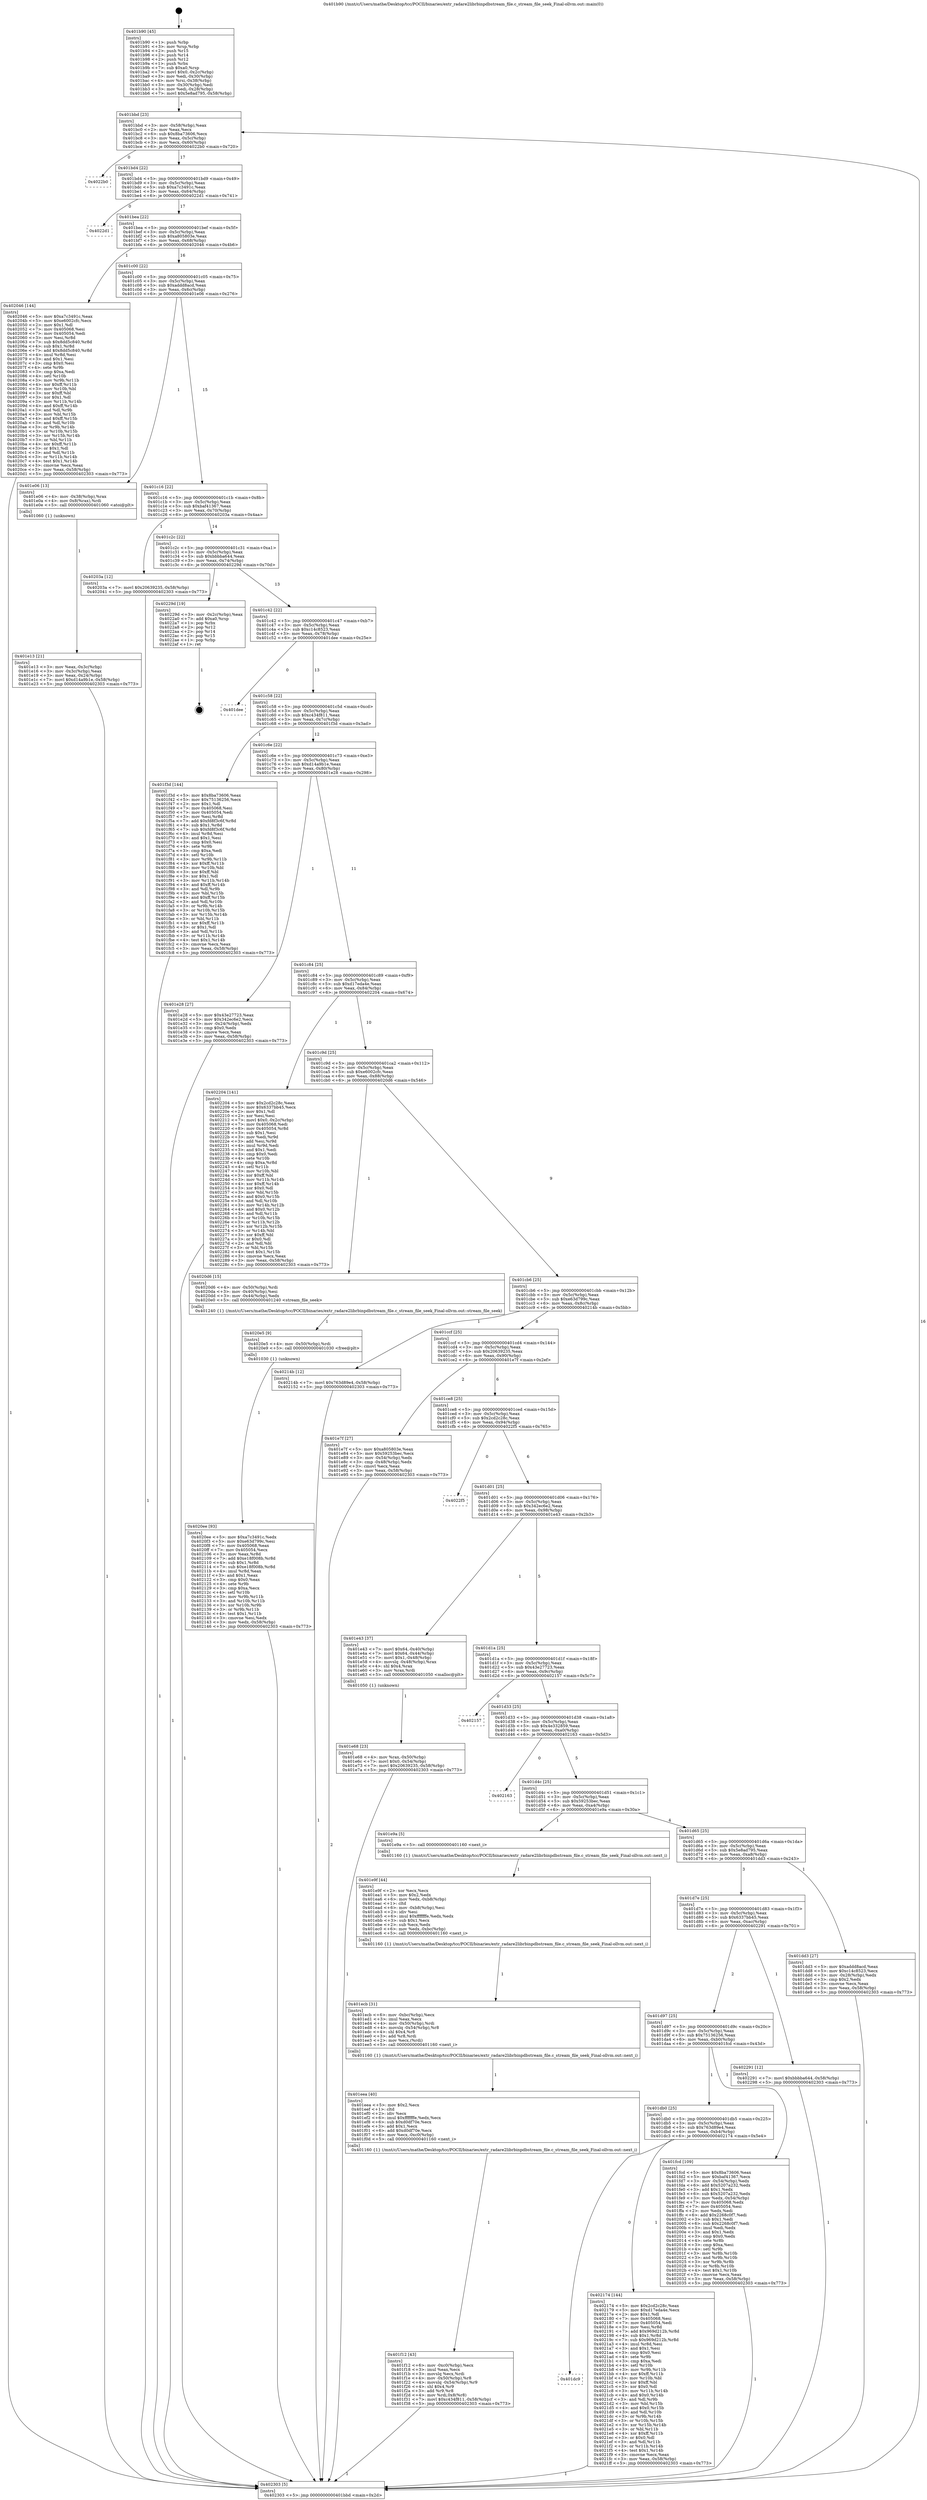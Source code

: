 digraph "0x401b90" {
  label = "0x401b90 (/mnt/c/Users/mathe/Desktop/tcc/POCII/binaries/extr_radare2librbinpdbstream_file.c_stream_file_seek_Final-ollvm.out::main(0))"
  labelloc = "t"
  node[shape=record]

  Entry [label="",width=0.3,height=0.3,shape=circle,fillcolor=black,style=filled]
  "0x401bbd" [label="{
     0x401bbd [23]\l
     | [instrs]\l
     &nbsp;&nbsp;0x401bbd \<+3\>: mov -0x58(%rbp),%eax\l
     &nbsp;&nbsp;0x401bc0 \<+2\>: mov %eax,%ecx\l
     &nbsp;&nbsp;0x401bc2 \<+6\>: sub $0x8ba73606,%ecx\l
     &nbsp;&nbsp;0x401bc8 \<+3\>: mov %eax,-0x5c(%rbp)\l
     &nbsp;&nbsp;0x401bcb \<+3\>: mov %ecx,-0x60(%rbp)\l
     &nbsp;&nbsp;0x401bce \<+6\>: je 00000000004022b0 \<main+0x720\>\l
  }"]
  "0x4022b0" [label="{
     0x4022b0\l
  }", style=dashed]
  "0x401bd4" [label="{
     0x401bd4 [22]\l
     | [instrs]\l
     &nbsp;&nbsp;0x401bd4 \<+5\>: jmp 0000000000401bd9 \<main+0x49\>\l
     &nbsp;&nbsp;0x401bd9 \<+3\>: mov -0x5c(%rbp),%eax\l
     &nbsp;&nbsp;0x401bdc \<+5\>: sub $0xa7c3491c,%eax\l
     &nbsp;&nbsp;0x401be1 \<+3\>: mov %eax,-0x64(%rbp)\l
     &nbsp;&nbsp;0x401be4 \<+6\>: je 00000000004022d1 \<main+0x741\>\l
  }"]
  Exit [label="",width=0.3,height=0.3,shape=circle,fillcolor=black,style=filled,peripheries=2]
  "0x4022d1" [label="{
     0x4022d1\l
  }", style=dashed]
  "0x401bea" [label="{
     0x401bea [22]\l
     | [instrs]\l
     &nbsp;&nbsp;0x401bea \<+5\>: jmp 0000000000401bef \<main+0x5f\>\l
     &nbsp;&nbsp;0x401bef \<+3\>: mov -0x5c(%rbp),%eax\l
     &nbsp;&nbsp;0x401bf2 \<+5\>: sub $0xa805803e,%eax\l
     &nbsp;&nbsp;0x401bf7 \<+3\>: mov %eax,-0x68(%rbp)\l
     &nbsp;&nbsp;0x401bfa \<+6\>: je 0000000000402046 \<main+0x4b6\>\l
  }"]
  "0x401dc9" [label="{
     0x401dc9\l
  }", style=dashed]
  "0x402046" [label="{
     0x402046 [144]\l
     | [instrs]\l
     &nbsp;&nbsp;0x402046 \<+5\>: mov $0xa7c3491c,%eax\l
     &nbsp;&nbsp;0x40204b \<+5\>: mov $0xe6002cfc,%ecx\l
     &nbsp;&nbsp;0x402050 \<+2\>: mov $0x1,%dl\l
     &nbsp;&nbsp;0x402052 \<+7\>: mov 0x405068,%esi\l
     &nbsp;&nbsp;0x402059 \<+7\>: mov 0x405054,%edi\l
     &nbsp;&nbsp;0x402060 \<+3\>: mov %esi,%r8d\l
     &nbsp;&nbsp;0x402063 \<+7\>: sub $0x8dd5c840,%r8d\l
     &nbsp;&nbsp;0x40206a \<+4\>: sub $0x1,%r8d\l
     &nbsp;&nbsp;0x40206e \<+7\>: add $0x8dd5c840,%r8d\l
     &nbsp;&nbsp;0x402075 \<+4\>: imul %r8d,%esi\l
     &nbsp;&nbsp;0x402079 \<+3\>: and $0x1,%esi\l
     &nbsp;&nbsp;0x40207c \<+3\>: cmp $0x0,%esi\l
     &nbsp;&nbsp;0x40207f \<+4\>: sete %r9b\l
     &nbsp;&nbsp;0x402083 \<+3\>: cmp $0xa,%edi\l
     &nbsp;&nbsp;0x402086 \<+4\>: setl %r10b\l
     &nbsp;&nbsp;0x40208a \<+3\>: mov %r9b,%r11b\l
     &nbsp;&nbsp;0x40208d \<+4\>: xor $0xff,%r11b\l
     &nbsp;&nbsp;0x402091 \<+3\>: mov %r10b,%bl\l
     &nbsp;&nbsp;0x402094 \<+3\>: xor $0xff,%bl\l
     &nbsp;&nbsp;0x402097 \<+3\>: xor $0x1,%dl\l
     &nbsp;&nbsp;0x40209a \<+3\>: mov %r11b,%r14b\l
     &nbsp;&nbsp;0x40209d \<+4\>: and $0xff,%r14b\l
     &nbsp;&nbsp;0x4020a1 \<+3\>: and %dl,%r9b\l
     &nbsp;&nbsp;0x4020a4 \<+3\>: mov %bl,%r15b\l
     &nbsp;&nbsp;0x4020a7 \<+4\>: and $0xff,%r15b\l
     &nbsp;&nbsp;0x4020ab \<+3\>: and %dl,%r10b\l
     &nbsp;&nbsp;0x4020ae \<+3\>: or %r9b,%r14b\l
     &nbsp;&nbsp;0x4020b1 \<+3\>: or %r10b,%r15b\l
     &nbsp;&nbsp;0x4020b4 \<+3\>: xor %r15b,%r14b\l
     &nbsp;&nbsp;0x4020b7 \<+3\>: or %bl,%r11b\l
     &nbsp;&nbsp;0x4020ba \<+4\>: xor $0xff,%r11b\l
     &nbsp;&nbsp;0x4020be \<+3\>: or $0x1,%dl\l
     &nbsp;&nbsp;0x4020c1 \<+3\>: and %dl,%r11b\l
     &nbsp;&nbsp;0x4020c4 \<+3\>: or %r11b,%r14b\l
     &nbsp;&nbsp;0x4020c7 \<+4\>: test $0x1,%r14b\l
     &nbsp;&nbsp;0x4020cb \<+3\>: cmovne %ecx,%eax\l
     &nbsp;&nbsp;0x4020ce \<+3\>: mov %eax,-0x58(%rbp)\l
     &nbsp;&nbsp;0x4020d1 \<+5\>: jmp 0000000000402303 \<main+0x773\>\l
  }"]
  "0x401c00" [label="{
     0x401c00 [22]\l
     | [instrs]\l
     &nbsp;&nbsp;0x401c00 \<+5\>: jmp 0000000000401c05 \<main+0x75\>\l
     &nbsp;&nbsp;0x401c05 \<+3\>: mov -0x5c(%rbp),%eax\l
     &nbsp;&nbsp;0x401c08 \<+5\>: sub $0xaddd8acd,%eax\l
     &nbsp;&nbsp;0x401c0d \<+3\>: mov %eax,-0x6c(%rbp)\l
     &nbsp;&nbsp;0x401c10 \<+6\>: je 0000000000401e06 \<main+0x276\>\l
  }"]
  "0x402174" [label="{
     0x402174 [144]\l
     | [instrs]\l
     &nbsp;&nbsp;0x402174 \<+5\>: mov $0x2cd2c28c,%eax\l
     &nbsp;&nbsp;0x402179 \<+5\>: mov $0xd17eda4e,%ecx\l
     &nbsp;&nbsp;0x40217e \<+2\>: mov $0x1,%dl\l
     &nbsp;&nbsp;0x402180 \<+7\>: mov 0x405068,%esi\l
     &nbsp;&nbsp;0x402187 \<+7\>: mov 0x405054,%edi\l
     &nbsp;&nbsp;0x40218e \<+3\>: mov %esi,%r8d\l
     &nbsp;&nbsp;0x402191 \<+7\>: add $0x969d212b,%r8d\l
     &nbsp;&nbsp;0x402198 \<+4\>: sub $0x1,%r8d\l
     &nbsp;&nbsp;0x40219c \<+7\>: sub $0x969d212b,%r8d\l
     &nbsp;&nbsp;0x4021a3 \<+4\>: imul %r8d,%esi\l
     &nbsp;&nbsp;0x4021a7 \<+3\>: and $0x1,%esi\l
     &nbsp;&nbsp;0x4021aa \<+3\>: cmp $0x0,%esi\l
     &nbsp;&nbsp;0x4021ad \<+4\>: sete %r9b\l
     &nbsp;&nbsp;0x4021b1 \<+3\>: cmp $0xa,%edi\l
     &nbsp;&nbsp;0x4021b4 \<+4\>: setl %r10b\l
     &nbsp;&nbsp;0x4021b8 \<+3\>: mov %r9b,%r11b\l
     &nbsp;&nbsp;0x4021bb \<+4\>: xor $0xff,%r11b\l
     &nbsp;&nbsp;0x4021bf \<+3\>: mov %r10b,%bl\l
     &nbsp;&nbsp;0x4021c2 \<+3\>: xor $0xff,%bl\l
     &nbsp;&nbsp;0x4021c5 \<+3\>: xor $0x0,%dl\l
     &nbsp;&nbsp;0x4021c8 \<+3\>: mov %r11b,%r14b\l
     &nbsp;&nbsp;0x4021cb \<+4\>: and $0x0,%r14b\l
     &nbsp;&nbsp;0x4021cf \<+3\>: and %dl,%r9b\l
     &nbsp;&nbsp;0x4021d2 \<+3\>: mov %bl,%r15b\l
     &nbsp;&nbsp;0x4021d5 \<+4\>: and $0x0,%r15b\l
     &nbsp;&nbsp;0x4021d9 \<+3\>: and %dl,%r10b\l
     &nbsp;&nbsp;0x4021dc \<+3\>: or %r9b,%r14b\l
     &nbsp;&nbsp;0x4021df \<+3\>: or %r10b,%r15b\l
     &nbsp;&nbsp;0x4021e2 \<+3\>: xor %r15b,%r14b\l
     &nbsp;&nbsp;0x4021e5 \<+3\>: or %bl,%r11b\l
     &nbsp;&nbsp;0x4021e8 \<+4\>: xor $0xff,%r11b\l
     &nbsp;&nbsp;0x4021ec \<+3\>: or $0x0,%dl\l
     &nbsp;&nbsp;0x4021ef \<+3\>: and %dl,%r11b\l
     &nbsp;&nbsp;0x4021f2 \<+3\>: or %r11b,%r14b\l
     &nbsp;&nbsp;0x4021f5 \<+4\>: test $0x1,%r14b\l
     &nbsp;&nbsp;0x4021f9 \<+3\>: cmovne %ecx,%eax\l
     &nbsp;&nbsp;0x4021fc \<+3\>: mov %eax,-0x58(%rbp)\l
     &nbsp;&nbsp;0x4021ff \<+5\>: jmp 0000000000402303 \<main+0x773\>\l
  }"]
  "0x401e06" [label="{
     0x401e06 [13]\l
     | [instrs]\l
     &nbsp;&nbsp;0x401e06 \<+4\>: mov -0x38(%rbp),%rax\l
     &nbsp;&nbsp;0x401e0a \<+4\>: mov 0x8(%rax),%rdi\l
     &nbsp;&nbsp;0x401e0e \<+5\>: call 0000000000401060 \<atoi@plt\>\l
     | [calls]\l
     &nbsp;&nbsp;0x401060 \{1\} (unknown)\l
  }"]
  "0x401c16" [label="{
     0x401c16 [22]\l
     | [instrs]\l
     &nbsp;&nbsp;0x401c16 \<+5\>: jmp 0000000000401c1b \<main+0x8b\>\l
     &nbsp;&nbsp;0x401c1b \<+3\>: mov -0x5c(%rbp),%eax\l
     &nbsp;&nbsp;0x401c1e \<+5\>: sub $0xbaf41367,%eax\l
     &nbsp;&nbsp;0x401c23 \<+3\>: mov %eax,-0x70(%rbp)\l
     &nbsp;&nbsp;0x401c26 \<+6\>: je 000000000040203a \<main+0x4aa\>\l
  }"]
  "0x4020ee" [label="{
     0x4020ee [93]\l
     | [instrs]\l
     &nbsp;&nbsp;0x4020ee \<+5\>: mov $0xa7c3491c,%edx\l
     &nbsp;&nbsp;0x4020f3 \<+5\>: mov $0xe63d799c,%esi\l
     &nbsp;&nbsp;0x4020f8 \<+7\>: mov 0x405068,%eax\l
     &nbsp;&nbsp;0x4020ff \<+7\>: mov 0x405054,%ecx\l
     &nbsp;&nbsp;0x402106 \<+3\>: mov %eax,%r8d\l
     &nbsp;&nbsp;0x402109 \<+7\>: add $0xe18f008b,%r8d\l
     &nbsp;&nbsp;0x402110 \<+4\>: sub $0x1,%r8d\l
     &nbsp;&nbsp;0x402114 \<+7\>: sub $0xe18f008b,%r8d\l
     &nbsp;&nbsp;0x40211b \<+4\>: imul %r8d,%eax\l
     &nbsp;&nbsp;0x40211f \<+3\>: and $0x1,%eax\l
     &nbsp;&nbsp;0x402122 \<+3\>: cmp $0x0,%eax\l
     &nbsp;&nbsp;0x402125 \<+4\>: sete %r9b\l
     &nbsp;&nbsp;0x402129 \<+3\>: cmp $0xa,%ecx\l
     &nbsp;&nbsp;0x40212c \<+4\>: setl %r10b\l
     &nbsp;&nbsp;0x402130 \<+3\>: mov %r9b,%r11b\l
     &nbsp;&nbsp;0x402133 \<+3\>: and %r10b,%r11b\l
     &nbsp;&nbsp;0x402136 \<+3\>: xor %r10b,%r9b\l
     &nbsp;&nbsp;0x402139 \<+3\>: or %r9b,%r11b\l
     &nbsp;&nbsp;0x40213c \<+4\>: test $0x1,%r11b\l
     &nbsp;&nbsp;0x402140 \<+3\>: cmovne %esi,%edx\l
     &nbsp;&nbsp;0x402143 \<+3\>: mov %edx,-0x58(%rbp)\l
     &nbsp;&nbsp;0x402146 \<+5\>: jmp 0000000000402303 \<main+0x773\>\l
  }"]
  "0x40203a" [label="{
     0x40203a [12]\l
     | [instrs]\l
     &nbsp;&nbsp;0x40203a \<+7\>: movl $0x20639235,-0x58(%rbp)\l
     &nbsp;&nbsp;0x402041 \<+5\>: jmp 0000000000402303 \<main+0x773\>\l
  }"]
  "0x401c2c" [label="{
     0x401c2c [22]\l
     | [instrs]\l
     &nbsp;&nbsp;0x401c2c \<+5\>: jmp 0000000000401c31 \<main+0xa1\>\l
     &nbsp;&nbsp;0x401c31 \<+3\>: mov -0x5c(%rbp),%eax\l
     &nbsp;&nbsp;0x401c34 \<+5\>: sub $0xbbbba644,%eax\l
     &nbsp;&nbsp;0x401c39 \<+3\>: mov %eax,-0x74(%rbp)\l
     &nbsp;&nbsp;0x401c3c \<+6\>: je 000000000040229d \<main+0x70d\>\l
  }"]
  "0x4020e5" [label="{
     0x4020e5 [9]\l
     | [instrs]\l
     &nbsp;&nbsp;0x4020e5 \<+4\>: mov -0x50(%rbp),%rdi\l
     &nbsp;&nbsp;0x4020e9 \<+5\>: call 0000000000401030 \<free@plt\>\l
     | [calls]\l
     &nbsp;&nbsp;0x401030 \{1\} (unknown)\l
  }"]
  "0x40229d" [label="{
     0x40229d [19]\l
     | [instrs]\l
     &nbsp;&nbsp;0x40229d \<+3\>: mov -0x2c(%rbp),%eax\l
     &nbsp;&nbsp;0x4022a0 \<+7\>: add $0xa0,%rsp\l
     &nbsp;&nbsp;0x4022a7 \<+1\>: pop %rbx\l
     &nbsp;&nbsp;0x4022a8 \<+2\>: pop %r12\l
     &nbsp;&nbsp;0x4022aa \<+2\>: pop %r14\l
     &nbsp;&nbsp;0x4022ac \<+2\>: pop %r15\l
     &nbsp;&nbsp;0x4022ae \<+1\>: pop %rbp\l
     &nbsp;&nbsp;0x4022af \<+1\>: ret\l
  }"]
  "0x401c42" [label="{
     0x401c42 [22]\l
     | [instrs]\l
     &nbsp;&nbsp;0x401c42 \<+5\>: jmp 0000000000401c47 \<main+0xb7\>\l
     &nbsp;&nbsp;0x401c47 \<+3\>: mov -0x5c(%rbp),%eax\l
     &nbsp;&nbsp;0x401c4a \<+5\>: sub $0xc14c8523,%eax\l
     &nbsp;&nbsp;0x401c4f \<+3\>: mov %eax,-0x78(%rbp)\l
     &nbsp;&nbsp;0x401c52 \<+6\>: je 0000000000401dee \<main+0x25e\>\l
  }"]
  "0x401db0" [label="{
     0x401db0 [25]\l
     | [instrs]\l
     &nbsp;&nbsp;0x401db0 \<+5\>: jmp 0000000000401db5 \<main+0x225\>\l
     &nbsp;&nbsp;0x401db5 \<+3\>: mov -0x5c(%rbp),%eax\l
     &nbsp;&nbsp;0x401db8 \<+5\>: sub $0x763d89e4,%eax\l
     &nbsp;&nbsp;0x401dbd \<+6\>: mov %eax,-0xb4(%rbp)\l
     &nbsp;&nbsp;0x401dc3 \<+6\>: je 0000000000402174 \<main+0x5e4\>\l
  }"]
  "0x401dee" [label="{
     0x401dee\l
  }", style=dashed]
  "0x401c58" [label="{
     0x401c58 [22]\l
     | [instrs]\l
     &nbsp;&nbsp;0x401c58 \<+5\>: jmp 0000000000401c5d \<main+0xcd\>\l
     &nbsp;&nbsp;0x401c5d \<+3\>: mov -0x5c(%rbp),%eax\l
     &nbsp;&nbsp;0x401c60 \<+5\>: sub $0xc434f811,%eax\l
     &nbsp;&nbsp;0x401c65 \<+3\>: mov %eax,-0x7c(%rbp)\l
     &nbsp;&nbsp;0x401c68 \<+6\>: je 0000000000401f3d \<main+0x3ad\>\l
  }"]
  "0x401fcd" [label="{
     0x401fcd [109]\l
     | [instrs]\l
     &nbsp;&nbsp;0x401fcd \<+5\>: mov $0x8ba73606,%eax\l
     &nbsp;&nbsp;0x401fd2 \<+5\>: mov $0xbaf41367,%ecx\l
     &nbsp;&nbsp;0x401fd7 \<+3\>: mov -0x54(%rbp),%edx\l
     &nbsp;&nbsp;0x401fda \<+6\>: add $0x5207a232,%edx\l
     &nbsp;&nbsp;0x401fe0 \<+3\>: add $0x1,%edx\l
     &nbsp;&nbsp;0x401fe3 \<+6\>: sub $0x5207a232,%edx\l
     &nbsp;&nbsp;0x401fe9 \<+3\>: mov %edx,-0x54(%rbp)\l
     &nbsp;&nbsp;0x401fec \<+7\>: mov 0x405068,%edx\l
     &nbsp;&nbsp;0x401ff3 \<+7\>: mov 0x405054,%esi\l
     &nbsp;&nbsp;0x401ffa \<+2\>: mov %edx,%edi\l
     &nbsp;&nbsp;0x401ffc \<+6\>: add $0x2268c0f7,%edi\l
     &nbsp;&nbsp;0x402002 \<+3\>: sub $0x1,%edi\l
     &nbsp;&nbsp;0x402005 \<+6\>: sub $0x2268c0f7,%edi\l
     &nbsp;&nbsp;0x40200b \<+3\>: imul %edi,%edx\l
     &nbsp;&nbsp;0x40200e \<+3\>: and $0x1,%edx\l
     &nbsp;&nbsp;0x402011 \<+3\>: cmp $0x0,%edx\l
     &nbsp;&nbsp;0x402014 \<+4\>: sete %r8b\l
     &nbsp;&nbsp;0x402018 \<+3\>: cmp $0xa,%esi\l
     &nbsp;&nbsp;0x40201b \<+4\>: setl %r9b\l
     &nbsp;&nbsp;0x40201f \<+3\>: mov %r8b,%r10b\l
     &nbsp;&nbsp;0x402022 \<+3\>: and %r9b,%r10b\l
     &nbsp;&nbsp;0x402025 \<+3\>: xor %r9b,%r8b\l
     &nbsp;&nbsp;0x402028 \<+3\>: or %r8b,%r10b\l
     &nbsp;&nbsp;0x40202b \<+4\>: test $0x1,%r10b\l
     &nbsp;&nbsp;0x40202f \<+3\>: cmovne %ecx,%eax\l
     &nbsp;&nbsp;0x402032 \<+3\>: mov %eax,-0x58(%rbp)\l
     &nbsp;&nbsp;0x402035 \<+5\>: jmp 0000000000402303 \<main+0x773\>\l
  }"]
  "0x401f3d" [label="{
     0x401f3d [144]\l
     | [instrs]\l
     &nbsp;&nbsp;0x401f3d \<+5\>: mov $0x8ba73606,%eax\l
     &nbsp;&nbsp;0x401f42 \<+5\>: mov $0x75136256,%ecx\l
     &nbsp;&nbsp;0x401f47 \<+2\>: mov $0x1,%dl\l
     &nbsp;&nbsp;0x401f49 \<+7\>: mov 0x405068,%esi\l
     &nbsp;&nbsp;0x401f50 \<+7\>: mov 0x405054,%edi\l
     &nbsp;&nbsp;0x401f57 \<+3\>: mov %esi,%r8d\l
     &nbsp;&nbsp;0x401f5a \<+7\>: add $0xfd8f3c6f,%r8d\l
     &nbsp;&nbsp;0x401f61 \<+4\>: sub $0x1,%r8d\l
     &nbsp;&nbsp;0x401f65 \<+7\>: sub $0xfd8f3c6f,%r8d\l
     &nbsp;&nbsp;0x401f6c \<+4\>: imul %r8d,%esi\l
     &nbsp;&nbsp;0x401f70 \<+3\>: and $0x1,%esi\l
     &nbsp;&nbsp;0x401f73 \<+3\>: cmp $0x0,%esi\l
     &nbsp;&nbsp;0x401f76 \<+4\>: sete %r9b\l
     &nbsp;&nbsp;0x401f7a \<+3\>: cmp $0xa,%edi\l
     &nbsp;&nbsp;0x401f7d \<+4\>: setl %r10b\l
     &nbsp;&nbsp;0x401f81 \<+3\>: mov %r9b,%r11b\l
     &nbsp;&nbsp;0x401f84 \<+4\>: xor $0xff,%r11b\l
     &nbsp;&nbsp;0x401f88 \<+3\>: mov %r10b,%bl\l
     &nbsp;&nbsp;0x401f8b \<+3\>: xor $0xff,%bl\l
     &nbsp;&nbsp;0x401f8e \<+3\>: xor $0x1,%dl\l
     &nbsp;&nbsp;0x401f91 \<+3\>: mov %r11b,%r14b\l
     &nbsp;&nbsp;0x401f94 \<+4\>: and $0xff,%r14b\l
     &nbsp;&nbsp;0x401f98 \<+3\>: and %dl,%r9b\l
     &nbsp;&nbsp;0x401f9b \<+3\>: mov %bl,%r15b\l
     &nbsp;&nbsp;0x401f9e \<+4\>: and $0xff,%r15b\l
     &nbsp;&nbsp;0x401fa2 \<+3\>: and %dl,%r10b\l
     &nbsp;&nbsp;0x401fa5 \<+3\>: or %r9b,%r14b\l
     &nbsp;&nbsp;0x401fa8 \<+3\>: or %r10b,%r15b\l
     &nbsp;&nbsp;0x401fab \<+3\>: xor %r15b,%r14b\l
     &nbsp;&nbsp;0x401fae \<+3\>: or %bl,%r11b\l
     &nbsp;&nbsp;0x401fb1 \<+4\>: xor $0xff,%r11b\l
     &nbsp;&nbsp;0x401fb5 \<+3\>: or $0x1,%dl\l
     &nbsp;&nbsp;0x401fb8 \<+3\>: and %dl,%r11b\l
     &nbsp;&nbsp;0x401fbb \<+3\>: or %r11b,%r14b\l
     &nbsp;&nbsp;0x401fbe \<+4\>: test $0x1,%r14b\l
     &nbsp;&nbsp;0x401fc2 \<+3\>: cmovne %ecx,%eax\l
     &nbsp;&nbsp;0x401fc5 \<+3\>: mov %eax,-0x58(%rbp)\l
     &nbsp;&nbsp;0x401fc8 \<+5\>: jmp 0000000000402303 \<main+0x773\>\l
  }"]
  "0x401c6e" [label="{
     0x401c6e [22]\l
     | [instrs]\l
     &nbsp;&nbsp;0x401c6e \<+5\>: jmp 0000000000401c73 \<main+0xe3\>\l
     &nbsp;&nbsp;0x401c73 \<+3\>: mov -0x5c(%rbp),%eax\l
     &nbsp;&nbsp;0x401c76 \<+5\>: sub $0xd14a9b1e,%eax\l
     &nbsp;&nbsp;0x401c7b \<+3\>: mov %eax,-0x80(%rbp)\l
     &nbsp;&nbsp;0x401c7e \<+6\>: je 0000000000401e28 \<main+0x298\>\l
  }"]
  "0x401d97" [label="{
     0x401d97 [25]\l
     | [instrs]\l
     &nbsp;&nbsp;0x401d97 \<+5\>: jmp 0000000000401d9c \<main+0x20c\>\l
     &nbsp;&nbsp;0x401d9c \<+3\>: mov -0x5c(%rbp),%eax\l
     &nbsp;&nbsp;0x401d9f \<+5\>: sub $0x75136256,%eax\l
     &nbsp;&nbsp;0x401da4 \<+6\>: mov %eax,-0xb0(%rbp)\l
     &nbsp;&nbsp;0x401daa \<+6\>: je 0000000000401fcd \<main+0x43d\>\l
  }"]
  "0x401e28" [label="{
     0x401e28 [27]\l
     | [instrs]\l
     &nbsp;&nbsp;0x401e28 \<+5\>: mov $0x43e27723,%eax\l
     &nbsp;&nbsp;0x401e2d \<+5\>: mov $0x342ec6e2,%ecx\l
     &nbsp;&nbsp;0x401e32 \<+3\>: mov -0x24(%rbp),%edx\l
     &nbsp;&nbsp;0x401e35 \<+3\>: cmp $0x0,%edx\l
     &nbsp;&nbsp;0x401e38 \<+3\>: cmove %ecx,%eax\l
     &nbsp;&nbsp;0x401e3b \<+3\>: mov %eax,-0x58(%rbp)\l
     &nbsp;&nbsp;0x401e3e \<+5\>: jmp 0000000000402303 \<main+0x773\>\l
  }"]
  "0x401c84" [label="{
     0x401c84 [25]\l
     | [instrs]\l
     &nbsp;&nbsp;0x401c84 \<+5\>: jmp 0000000000401c89 \<main+0xf9\>\l
     &nbsp;&nbsp;0x401c89 \<+3\>: mov -0x5c(%rbp),%eax\l
     &nbsp;&nbsp;0x401c8c \<+5\>: sub $0xd17eda4e,%eax\l
     &nbsp;&nbsp;0x401c91 \<+6\>: mov %eax,-0x84(%rbp)\l
     &nbsp;&nbsp;0x401c97 \<+6\>: je 0000000000402204 \<main+0x674\>\l
  }"]
  "0x402291" [label="{
     0x402291 [12]\l
     | [instrs]\l
     &nbsp;&nbsp;0x402291 \<+7\>: movl $0xbbbba644,-0x58(%rbp)\l
     &nbsp;&nbsp;0x402298 \<+5\>: jmp 0000000000402303 \<main+0x773\>\l
  }"]
  "0x402204" [label="{
     0x402204 [141]\l
     | [instrs]\l
     &nbsp;&nbsp;0x402204 \<+5\>: mov $0x2cd2c28c,%eax\l
     &nbsp;&nbsp;0x402209 \<+5\>: mov $0x6337bb45,%ecx\l
     &nbsp;&nbsp;0x40220e \<+2\>: mov $0x1,%dl\l
     &nbsp;&nbsp;0x402210 \<+2\>: xor %esi,%esi\l
     &nbsp;&nbsp;0x402212 \<+7\>: movl $0x0,-0x2c(%rbp)\l
     &nbsp;&nbsp;0x402219 \<+7\>: mov 0x405068,%edi\l
     &nbsp;&nbsp;0x402220 \<+8\>: mov 0x405054,%r8d\l
     &nbsp;&nbsp;0x402228 \<+3\>: sub $0x1,%esi\l
     &nbsp;&nbsp;0x40222b \<+3\>: mov %edi,%r9d\l
     &nbsp;&nbsp;0x40222e \<+3\>: add %esi,%r9d\l
     &nbsp;&nbsp;0x402231 \<+4\>: imul %r9d,%edi\l
     &nbsp;&nbsp;0x402235 \<+3\>: and $0x1,%edi\l
     &nbsp;&nbsp;0x402238 \<+3\>: cmp $0x0,%edi\l
     &nbsp;&nbsp;0x40223b \<+4\>: sete %r10b\l
     &nbsp;&nbsp;0x40223f \<+4\>: cmp $0xa,%r8d\l
     &nbsp;&nbsp;0x402243 \<+4\>: setl %r11b\l
     &nbsp;&nbsp;0x402247 \<+3\>: mov %r10b,%bl\l
     &nbsp;&nbsp;0x40224a \<+3\>: xor $0xff,%bl\l
     &nbsp;&nbsp;0x40224d \<+3\>: mov %r11b,%r14b\l
     &nbsp;&nbsp;0x402250 \<+4\>: xor $0xff,%r14b\l
     &nbsp;&nbsp;0x402254 \<+3\>: xor $0x0,%dl\l
     &nbsp;&nbsp;0x402257 \<+3\>: mov %bl,%r15b\l
     &nbsp;&nbsp;0x40225a \<+4\>: and $0x0,%r15b\l
     &nbsp;&nbsp;0x40225e \<+3\>: and %dl,%r10b\l
     &nbsp;&nbsp;0x402261 \<+3\>: mov %r14b,%r12b\l
     &nbsp;&nbsp;0x402264 \<+4\>: and $0x0,%r12b\l
     &nbsp;&nbsp;0x402268 \<+3\>: and %dl,%r11b\l
     &nbsp;&nbsp;0x40226b \<+3\>: or %r10b,%r15b\l
     &nbsp;&nbsp;0x40226e \<+3\>: or %r11b,%r12b\l
     &nbsp;&nbsp;0x402271 \<+3\>: xor %r12b,%r15b\l
     &nbsp;&nbsp;0x402274 \<+3\>: or %r14b,%bl\l
     &nbsp;&nbsp;0x402277 \<+3\>: xor $0xff,%bl\l
     &nbsp;&nbsp;0x40227a \<+3\>: or $0x0,%dl\l
     &nbsp;&nbsp;0x40227d \<+2\>: and %dl,%bl\l
     &nbsp;&nbsp;0x40227f \<+3\>: or %bl,%r15b\l
     &nbsp;&nbsp;0x402282 \<+4\>: test $0x1,%r15b\l
     &nbsp;&nbsp;0x402286 \<+3\>: cmovne %ecx,%eax\l
     &nbsp;&nbsp;0x402289 \<+3\>: mov %eax,-0x58(%rbp)\l
     &nbsp;&nbsp;0x40228c \<+5\>: jmp 0000000000402303 \<main+0x773\>\l
  }"]
  "0x401c9d" [label="{
     0x401c9d [25]\l
     | [instrs]\l
     &nbsp;&nbsp;0x401c9d \<+5\>: jmp 0000000000401ca2 \<main+0x112\>\l
     &nbsp;&nbsp;0x401ca2 \<+3\>: mov -0x5c(%rbp),%eax\l
     &nbsp;&nbsp;0x401ca5 \<+5\>: sub $0xe6002cfc,%eax\l
     &nbsp;&nbsp;0x401caa \<+6\>: mov %eax,-0x88(%rbp)\l
     &nbsp;&nbsp;0x401cb0 \<+6\>: je 00000000004020d6 \<main+0x546\>\l
  }"]
  "0x401f12" [label="{
     0x401f12 [43]\l
     | [instrs]\l
     &nbsp;&nbsp;0x401f12 \<+6\>: mov -0xc0(%rbp),%ecx\l
     &nbsp;&nbsp;0x401f18 \<+3\>: imul %eax,%ecx\l
     &nbsp;&nbsp;0x401f1b \<+3\>: movslq %ecx,%rdi\l
     &nbsp;&nbsp;0x401f1e \<+4\>: mov -0x50(%rbp),%r8\l
     &nbsp;&nbsp;0x401f22 \<+4\>: movslq -0x54(%rbp),%r9\l
     &nbsp;&nbsp;0x401f26 \<+4\>: shl $0x4,%r9\l
     &nbsp;&nbsp;0x401f2a \<+3\>: add %r9,%r8\l
     &nbsp;&nbsp;0x401f2d \<+4\>: mov %rdi,0x8(%r8)\l
     &nbsp;&nbsp;0x401f31 \<+7\>: movl $0xc434f811,-0x58(%rbp)\l
     &nbsp;&nbsp;0x401f38 \<+5\>: jmp 0000000000402303 \<main+0x773\>\l
  }"]
  "0x4020d6" [label="{
     0x4020d6 [15]\l
     | [instrs]\l
     &nbsp;&nbsp;0x4020d6 \<+4\>: mov -0x50(%rbp),%rdi\l
     &nbsp;&nbsp;0x4020da \<+3\>: mov -0x40(%rbp),%esi\l
     &nbsp;&nbsp;0x4020dd \<+3\>: mov -0x44(%rbp),%edx\l
     &nbsp;&nbsp;0x4020e0 \<+5\>: call 0000000000401240 \<stream_file_seek\>\l
     | [calls]\l
     &nbsp;&nbsp;0x401240 \{1\} (/mnt/c/Users/mathe/Desktop/tcc/POCII/binaries/extr_radare2librbinpdbstream_file.c_stream_file_seek_Final-ollvm.out::stream_file_seek)\l
  }"]
  "0x401cb6" [label="{
     0x401cb6 [25]\l
     | [instrs]\l
     &nbsp;&nbsp;0x401cb6 \<+5\>: jmp 0000000000401cbb \<main+0x12b\>\l
     &nbsp;&nbsp;0x401cbb \<+3\>: mov -0x5c(%rbp),%eax\l
     &nbsp;&nbsp;0x401cbe \<+5\>: sub $0xe63d799c,%eax\l
     &nbsp;&nbsp;0x401cc3 \<+6\>: mov %eax,-0x8c(%rbp)\l
     &nbsp;&nbsp;0x401cc9 \<+6\>: je 000000000040214b \<main+0x5bb\>\l
  }"]
  "0x401eea" [label="{
     0x401eea [40]\l
     | [instrs]\l
     &nbsp;&nbsp;0x401eea \<+5\>: mov $0x2,%ecx\l
     &nbsp;&nbsp;0x401eef \<+1\>: cltd\l
     &nbsp;&nbsp;0x401ef0 \<+2\>: idiv %ecx\l
     &nbsp;&nbsp;0x401ef2 \<+6\>: imul $0xfffffffe,%edx,%ecx\l
     &nbsp;&nbsp;0x401ef8 \<+6\>: sub $0xd0df70e,%ecx\l
     &nbsp;&nbsp;0x401efe \<+3\>: add $0x1,%ecx\l
     &nbsp;&nbsp;0x401f01 \<+6\>: add $0xd0df70e,%ecx\l
     &nbsp;&nbsp;0x401f07 \<+6\>: mov %ecx,-0xc0(%rbp)\l
     &nbsp;&nbsp;0x401f0d \<+5\>: call 0000000000401160 \<next_i\>\l
     | [calls]\l
     &nbsp;&nbsp;0x401160 \{1\} (/mnt/c/Users/mathe/Desktop/tcc/POCII/binaries/extr_radare2librbinpdbstream_file.c_stream_file_seek_Final-ollvm.out::next_i)\l
  }"]
  "0x40214b" [label="{
     0x40214b [12]\l
     | [instrs]\l
     &nbsp;&nbsp;0x40214b \<+7\>: movl $0x763d89e4,-0x58(%rbp)\l
     &nbsp;&nbsp;0x402152 \<+5\>: jmp 0000000000402303 \<main+0x773\>\l
  }"]
  "0x401ccf" [label="{
     0x401ccf [25]\l
     | [instrs]\l
     &nbsp;&nbsp;0x401ccf \<+5\>: jmp 0000000000401cd4 \<main+0x144\>\l
     &nbsp;&nbsp;0x401cd4 \<+3\>: mov -0x5c(%rbp),%eax\l
     &nbsp;&nbsp;0x401cd7 \<+5\>: sub $0x20639235,%eax\l
     &nbsp;&nbsp;0x401cdc \<+6\>: mov %eax,-0x90(%rbp)\l
     &nbsp;&nbsp;0x401ce2 \<+6\>: je 0000000000401e7f \<main+0x2ef\>\l
  }"]
  "0x401ecb" [label="{
     0x401ecb [31]\l
     | [instrs]\l
     &nbsp;&nbsp;0x401ecb \<+6\>: mov -0xbc(%rbp),%ecx\l
     &nbsp;&nbsp;0x401ed1 \<+3\>: imul %eax,%ecx\l
     &nbsp;&nbsp;0x401ed4 \<+4\>: mov -0x50(%rbp),%rdi\l
     &nbsp;&nbsp;0x401ed8 \<+4\>: movslq -0x54(%rbp),%r8\l
     &nbsp;&nbsp;0x401edc \<+4\>: shl $0x4,%r8\l
     &nbsp;&nbsp;0x401ee0 \<+3\>: add %r8,%rdi\l
     &nbsp;&nbsp;0x401ee3 \<+2\>: mov %ecx,(%rdi)\l
     &nbsp;&nbsp;0x401ee5 \<+5\>: call 0000000000401160 \<next_i\>\l
     | [calls]\l
     &nbsp;&nbsp;0x401160 \{1\} (/mnt/c/Users/mathe/Desktop/tcc/POCII/binaries/extr_radare2librbinpdbstream_file.c_stream_file_seek_Final-ollvm.out::next_i)\l
  }"]
  "0x401e7f" [label="{
     0x401e7f [27]\l
     | [instrs]\l
     &nbsp;&nbsp;0x401e7f \<+5\>: mov $0xa805803e,%eax\l
     &nbsp;&nbsp;0x401e84 \<+5\>: mov $0x59253bec,%ecx\l
     &nbsp;&nbsp;0x401e89 \<+3\>: mov -0x54(%rbp),%edx\l
     &nbsp;&nbsp;0x401e8c \<+3\>: cmp -0x48(%rbp),%edx\l
     &nbsp;&nbsp;0x401e8f \<+3\>: cmovl %ecx,%eax\l
     &nbsp;&nbsp;0x401e92 \<+3\>: mov %eax,-0x58(%rbp)\l
     &nbsp;&nbsp;0x401e95 \<+5\>: jmp 0000000000402303 \<main+0x773\>\l
  }"]
  "0x401ce8" [label="{
     0x401ce8 [25]\l
     | [instrs]\l
     &nbsp;&nbsp;0x401ce8 \<+5\>: jmp 0000000000401ced \<main+0x15d\>\l
     &nbsp;&nbsp;0x401ced \<+3\>: mov -0x5c(%rbp),%eax\l
     &nbsp;&nbsp;0x401cf0 \<+5\>: sub $0x2cd2c28c,%eax\l
     &nbsp;&nbsp;0x401cf5 \<+6\>: mov %eax,-0x94(%rbp)\l
     &nbsp;&nbsp;0x401cfb \<+6\>: je 00000000004022f5 \<main+0x765\>\l
  }"]
  "0x401e9f" [label="{
     0x401e9f [44]\l
     | [instrs]\l
     &nbsp;&nbsp;0x401e9f \<+2\>: xor %ecx,%ecx\l
     &nbsp;&nbsp;0x401ea1 \<+5\>: mov $0x2,%edx\l
     &nbsp;&nbsp;0x401ea6 \<+6\>: mov %edx,-0xb8(%rbp)\l
     &nbsp;&nbsp;0x401eac \<+1\>: cltd\l
     &nbsp;&nbsp;0x401ead \<+6\>: mov -0xb8(%rbp),%esi\l
     &nbsp;&nbsp;0x401eb3 \<+2\>: idiv %esi\l
     &nbsp;&nbsp;0x401eb5 \<+6\>: imul $0xfffffffe,%edx,%edx\l
     &nbsp;&nbsp;0x401ebb \<+3\>: sub $0x1,%ecx\l
     &nbsp;&nbsp;0x401ebe \<+2\>: sub %ecx,%edx\l
     &nbsp;&nbsp;0x401ec0 \<+6\>: mov %edx,-0xbc(%rbp)\l
     &nbsp;&nbsp;0x401ec6 \<+5\>: call 0000000000401160 \<next_i\>\l
     | [calls]\l
     &nbsp;&nbsp;0x401160 \{1\} (/mnt/c/Users/mathe/Desktop/tcc/POCII/binaries/extr_radare2librbinpdbstream_file.c_stream_file_seek_Final-ollvm.out::next_i)\l
  }"]
  "0x4022f5" [label="{
     0x4022f5\l
  }", style=dashed]
  "0x401d01" [label="{
     0x401d01 [25]\l
     | [instrs]\l
     &nbsp;&nbsp;0x401d01 \<+5\>: jmp 0000000000401d06 \<main+0x176\>\l
     &nbsp;&nbsp;0x401d06 \<+3\>: mov -0x5c(%rbp),%eax\l
     &nbsp;&nbsp;0x401d09 \<+5\>: sub $0x342ec6e2,%eax\l
     &nbsp;&nbsp;0x401d0e \<+6\>: mov %eax,-0x98(%rbp)\l
     &nbsp;&nbsp;0x401d14 \<+6\>: je 0000000000401e43 \<main+0x2b3\>\l
  }"]
  "0x401e68" [label="{
     0x401e68 [23]\l
     | [instrs]\l
     &nbsp;&nbsp;0x401e68 \<+4\>: mov %rax,-0x50(%rbp)\l
     &nbsp;&nbsp;0x401e6c \<+7\>: movl $0x0,-0x54(%rbp)\l
     &nbsp;&nbsp;0x401e73 \<+7\>: movl $0x20639235,-0x58(%rbp)\l
     &nbsp;&nbsp;0x401e7a \<+5\>: jmp 0000000000402303 \<main+0x773\>\l
  }"]
  "0x401e43" [label="{
     0x401e43 [37]\l
     | [instrs]\l
     &nbsp;&nbsp;0x401e43 \<+7\>: movl $0x64,-0x40(%rbp)\l
     &nbsp;&nbsp;0x401e4a \<+7\>: movl $0x64,-0x44(%rbp)\l
     &nbsp;&nbsp;0x401e51 \<+7\>: movl $0x1,-0x48(%rbp)\l
     &nbsp;&nbsp;0x401e58 \<+4\>: movslq -0x48(%rbp),%rax\l
     &nbsp;&nbsp;0x401e5c \<+4\>: shl $0x4,%rax\l
     &nbsp;&nbsp;0x401e60 \<+3\>: mov %rax,%rdi\l
     &nbsp;&nbsp;0x401e63 \<+5\>: call 0000000000401050 \<malloc@plt\>\l
     | [calls]\l
     &nbsp;&nbsp;0x401050 \{1\} (unknown)\l
  }"]
  "0x401d1a" [label="{
     0x401d1a [25]\l
     | [instrs]\l
     &nbsp;&nbsp;0x401d1a \<+5\>: jmp 0000000000401d1f \<main+0x18f\>\l
     &nbsp;&nbsp;0x401d1f \<+3\>: mov -0x5c(%rbp),%eax\l
     &nbsp;&nbsp;0x401d22 \<+5\>: sub $0x43e27723,%eax\l
     &nbsp;&nbsp;0x401d27 \<+6\>: mov %eax,-0x9c(%rbp)\l
     &nbsp;&nbsp;0x401d2d \<+6\>: je 0000000000402157 \<main+0x5c7\>\l
  }"]
  "0x401e13" [label="{
     0x401e13 [21]\l
     | [instrs]\l
     &nbsp;&nbsp;0x401e13 \<+3\>: mov %eax,-0x3c(%rbp)\l
     &nbsp;&nbsp;0x401e16 \<+3\>: mov -0x3c(%rbp),%eax\l
     &nbsp;&nbsp;0x401e19 \<+3\>: mov %eax,-0x24(%rbp)\l
     &nbsp;&nbsp;0x401e1c \<+7\>: movl $0xd14a9b1e,-0x58(%rbp)\l
     &nbsp;&nbsp;0x401e23 \<+5\>: jmp 0000000000402303 \<main+0x773\>\l
  }"]
  "0x402157" [label="{
     0x402157\l
  }", style=dashed]
  "0x401d33" [label="{
     0x401d33 [25]\l
     | [instrs]\l
     &nbsp;&nbsp;0x401d33 \<+5\>: jmp 0000000000401d38 \<main+0x1a8\>\l
     &nbsp;&nbsp;0x401d38 \<+3\>: mov -0x5c(%rbp),%eax\l
     &nbsp;&nbsp;0x401d3b \<+5\>: sub $0x4e332859,%eax\l
     &nbsp;&nbsp;0x401d40 \<+6\>: mov %eax,-0xa0(%rbp)\l
     &nbsp;&nbsp;0x401d46 \<+6\>: je 0000000000402163 \<main+0x5d3\>\l
  }"]
  "0x401b90" [label="{
     0x401b90 [45]\l
     | [instrs]\l
     &nbsp;&nbsp;0x401b90 \<+1\>: push %rbp\l
     &nbsp;&nbsp;0x401b91 \<+3\>: mov %rsp,%rbp\l
     &nbsp;&nbsp;0x401b94 \<+2\>: push %r15\l
     &nbsp;&nbsp;0x401b96 \<+2\>: push %r14\l
     &nbsp;&nbsp;0x401b98 \<+2\>: push %r12\l
     &nbsp;&nbsp;0x401b9a \<+1\>: push %rbx\l
     &nbsp;&nbsp;0x401b9b \<+7\>: sub $0xa0,%rsp\l
     &nbsp;&nbsp;0x401ba2 \<+7\>: movl $0x0,-0x2c(%rbp)\l
     &nbsp;&nbsp;0x401ba9 \<+3\>: mov %edi,-0x30(%rbp)\l
     &nbsp;&nbsp;0x401bac \<+4\>: mov %rsi,-0x38(%rbp)\l
     &nbsp;&nbsp;0x401bb0 \<+3\>: mov -0x30(%rbp),%edi\l
     &nbsp;&nbsp;0x401bb3 \<+3\>: mov %edi,-0x28(%rbp)\l
     &nbsp;&nbsp;0x401bb6 \<+7\>: movl $0x5e8ad795,-0x58(%rbp)\l
  }"]
  "0x402163" [label="{
     0x402163\l
  }", style=dashed]
  "0x401d4c" [label="{
     0x401d4c [25]\l
     | [instrs]\l
     &nbsp;&nbsp;0x401d4c \<+5\>: jmp 0000000000401d51 \<main+0x1c1\>\l
     &nbsp;&nbsp;0x401d51 \<+3\>: mov -0x5c(%rbp),%eax\l
     &nbsp;&nbsp;0x401d54 \<+5\>: sub $0x59253bec,%eax\l
     &nbsp;&nbsp;0x401d59 \<+6\>: mov %eax,-0xa4(%rbp)\l
     &nbsp;&nbsp;0x401d5f \<+6\>: je 0000000000401e9a \<main+0x30a\>\l
  }"]
  "0x402303" [label="{
     0x402303 [5]\l
     | [instrs]\l
     &nbsp;&nbsp;0x402303 \<+5\>: jmp 0000000000401bbd \<main+0x2d\>\l
  }"]
  "0x401e9a" [label="{
     0x401e9a [5]\l
     | [instrs]\l
     &nbsp;&nbsp;0x401e9a \<+5\>: call 0000000000401160 \<next_i\>\l
     | [calls]\l
     &nbsp;&nbsp;0x401160 \{1\} (/mnt/c/Users/mathe/Desktop/tcc/POCII/binaries/extr_radare2librbinpdbstream_file.c_stream_file_seek_Final-ollvm.out::next_i)\l
  }"]
  "0x401d65" [label="{
     0x401d65 [25]\l
     | [instrs]\l
     &nbsp;&nbsp;0x401d65 \<+5\>: jmp 0000000000401d6a \<main+0x1da\>\l
     &nbsp;&nbsp;0x401d6a \<+3\>: mov -0x5c(%rbp),%eax\l
     &nbsp;&nbsp;0x401d6d \<+5\>: sub $0x5e8ad795,%eax\l
     &nbsp;&nbsp;0x401d72 \<+6\>: mov %eax,-0xa8(%rbp)\l
     &nbsp;&nbsp;0x401d78 \<+6\>: je 0000000000401dd3 \<main+0x243\>\l
  }"]
  "0x401d7e" [label="{
     0x401d7e [25]\l
     | [instrs]\l
     &nbsp;&nbsp;0x401d7e \<+5\>: jmp 0000000000401d83 \<main+0x1f3\>\l
     &nbsp;&nbsp;0x401d83 \<+3\>: mov -0x5c(%rbp),%eax\l
     &nbsp;&nbsp;0x401d86 \<+5\>: sub $0x6337bb45,%eax\l
     &nbsp;&nbsp;0x401d8b \<+6\>: mov %eax,-0xac(%rbp)\l
     &nbsp;&nbsp;0x401d91 \<+6\>: je 0000000000402291 \<main+0x701\>\l
  }"]
  "0x401dd3" [label="{
     0x401dd3 [27]\l
     | [instrs]\l
     &nbsp;&nbsp;0x401dd3 \<+5\>: mov $0xaddd8acd,%eax\l
     &nbsp;&nbsp;0x401dd8 \<+5\>: mov $0xc14c8523,%ecx\l
     &nbsp;&nbsp;0x401ddd \<+3\>: mov -0x28(%rbp),%edx\l
     &nbsp;&nbsp;0x401de0 \<+3\>: cmp $0x2,%edx\l
     &nbsp;&nbsp;0x401de3 \<+3\>: cmovne %ecx,%eax\l
     &nbsp;&nbsp;0x401de6 \<+3\>: mov %eax,-0x58(%rbp)\l
     &nbsp;&nbsp;0x401de9 \<+5\>: jmp 0000000000402303 \<main+0x773\>\l
  }"]
  Entry -> "0x401b90" [label=" 1"]
  "0x401bbd" -> "0x4022b0" [label=" 0"]
  "0x401bbd" -> "0x401bd4" [label=" 17"]
  "0x40229d" -> Exit [label=" 1"]
  "0x401bd4" -> "0x4022d1" [label=" 0"]
  "0x401bd4" -> "0x401bea" [label=" 17"]
  "0x402291" -> "0x402303" [label=" 1"]
  "0x401bea" -> "0x402046" [label=" 1"]
  "0x401bea" -> "0x401c00" [label=" 16"]
  "0x402204" -> "0x402303" [label=" 1"]
  "0x401c00" -> "0x401e06" [label=" 1"]
  "0x401c00" -> "0x401c16" [label=" 15"]
  "0x402174" -> "0x402303" [label=" 1"]
  "0x401c16" -> "0x40203a" [label=" 1"]
  "0x401c16" -> "0x401c2c" [label=" 14"]
  "0x401db0" -> "0x402174" [label=" 1"]
  "0x401c2c" -> "0x40229d" [label=" 1"]
  "0x401c2c" -> "0x401c42" [label=" 13"]
  "0x401db0" -> "0x401dc9" [label=" 0"]
  "0x401c42" -> "0x401dee" [label=" 0"]
  "0x401c42" -> "0x401c58" [label=" 13"]
  "0x40214b" -> "0x402303" [label=" 1"]
  "0x401c58" -> "0x401f3d" [label=" 1"]
  "0x401c58" -> "0x401c6e" [label=" 12"]
  "0x4020ee" -> "0x402303" [label=" 1"]
  "0x401c6e" -> "0x401e28" [label=" 1"]
  "0x401c6e" -> "0x401c84" [label=" 11"]
  "0x4020d6" -> "0x4020e5" [label=" 1"]
  "0x401c84" -> "0x402204" [label=" 1"]
  "0x401c84" -> "0x401c9d" [label=" 10"]
  "0x402046" -> "0x402303" [label=" 1"]
  "0x401c9d" -> "0x4020d6" [label=" 1"]
  "0x401c9d" -> "0x401cb6" [label=" 9"]
  "0x401fcd" -> "0x402303" [label=" 1"]
  "0x401cb6" -> "0x40214b" [label=" 1"]
  "0x401cb6" -> "0x401ccf" [label=" 8"]
  "0x401d97" -> "0x401db0" [label=" 1"]
  "0x401ccf" -> "0x401e7f" [label=" 2"]
  "0x401ccf" -> "0x401ce8" [label=" 6"]
  "0x401d97" -> "0x401fcd" [label=" 1"]
  "0x401ce8" -> "0x4022f5" [label=" 0"]
  "0x401ce8" -> "0x401d01" [label=" 6"]
  "0x4020e5" -> "0x4020ee" [label=" 1"]
  "0x401d01" -> "0x401e43" [label=" 1"]
  "0x401d01" -> "0x401d1a" [label=" 5"]
  "0x401d7e" -> "0x401d97" [label=" 2"]
  "0x401d1a" -> "0x402157" [label=" 0"]
  "0x401d1a" -> "0x401d33" [label=" 5"]
  "0x401d7e" -> "0x402291" [label=" 1"]
  "0x401d33" -> "0x402163" [label=" 0"]
  "0x401d33" -> "0x401d4c" [label=" 5"]
  "0x40203a" -> "0x402303" [label=" 1"]
  "0x401d4c" -> "0x401e9a" [label=" 1"]
  "0x401d4c" -> "0x401d65" [label=" 4"]
  "0x401f3d" -> "0x402303" [label=" 1"]
  "0x401d65" -> "0x401dd3" [label=" 1"]
  "0x401d65" -> "0x401d7e" [label=" 3"]
  "0x401dd3" -> "0x402303" [label=" 1"]
  "0x401b90" -> "0x401bbd" [label=" 1"]
  "0x402303" -> "0x401bbd" [label=" 16"]
  "0x401e06" -> "0x401e13" [label=" 1"]
  "0x401e13" -> "0x402303" [label=" 1"]
  "0x401e28" -> "0x402303" [label=" 1"]
  "0x401e43" -> "0x401e68" [label=" 1"]
  "0x401e68" -> "0x402303" [label=" 1"]
  "0x401e7f" -> "0x402303" [label=" 2"]
  "0x401e9a" -> "0x401e9f" [label=" 1"]
  "0x401e9f" -> "0x401ecb" [label=" 1"]
  "0x401ecb" -> "0x401eea" [label=" 1"]
  "0x401eea" -> "0x401f12" [label=" 1"]
  "0x401f12" -> "0x402303" [label=" 1"]
}
